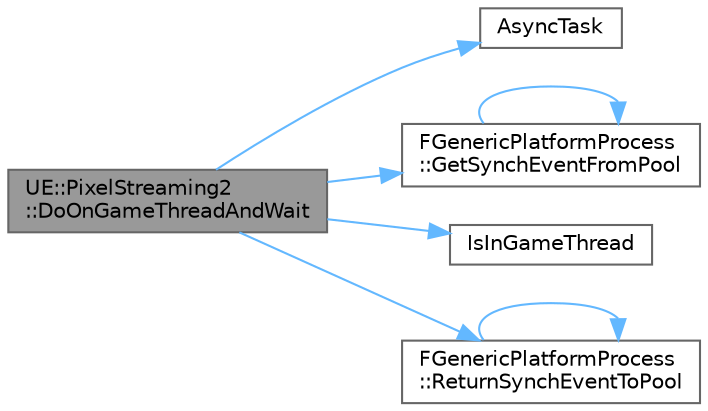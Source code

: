 digraph "UE::PixelStreaming2::DoOnGameThreadAndWait"
{
 // INTERACTIVE_SVG=YES
 // LATEX_PDF_SIZE
  bgcolor="transparent";
  edge [fontname=Helvetica,fontsize=10,labelfontname=Helvetica,labelfontsize=10];
  node [fontname=Helvetica,fontsize=10,shape=box,height=0.2,width=0.4];
  rankdir="LR";
  Node1 [id="Node000001",label="UE::PixelStreaming2\l::DoOnGameThreadAndWait",height=0.2,width=0.4,color="gray40", fillcolor="grey60", style="filled", fontcolor="black",tooltip=" "];
  Node1 -> Node2 [id="edge1_Node000001_Node000002",color="steelblue1",style="solid",tooltip=" "];
  Node2 [id="Node000002",label="AsyncTask",height=0.2,width=0.4,color="grey40", fillcolor="white", style="filled",URL="$d7/ddf/Async_8h.html#af3f76dd19cc62493372e2036f155d99b",tooltip="Convenience function for executing code asynchronously on the Task Graph."];
  Node1 -> Node3 [id="edge2_Node000001_Node000003",color="steelblue1",style="solid",tooltip=" "];
  Node3 [id="Node000003",label="FGenericPlatformProcess\l::GetSynchEventFromPool",height=0.2,width=0.4,color="grey40", fillcolor="white", style="filled",URL="$d6/d6d/structFGenericPlatformProcess.html#a2af60d0cbc8aaefc979d52dc082d4c59",tooltip="Gets an event from the pool or creates a new one if necessary."];
  Node3 -> Node3 [id="edge3_Node000003_Node000003",color="steelblue1",style="solid",tooltip=" "];
  Node1 -> Node4 [id="edge4_Node000001_Node000004",color="steelblue1",style="solid",tooltip=" "];
  Node4 [id="Node000004",label="IsInGameThread",height=0.2,width=0.4,color="grey40", fillcolor="white", style="filled",URL="$d5/d8c/CoreGlobals_8h.html#aef9b701034d58fd883a90af440707365",tooltip=" "];
  Node1 -> Node5 [id="edge5_Node000001_Node000005",color="steelblue1",style="solid",tooltip=" "];
  Node5 [id="Node000005",label="FGenericPlatformProcess\l::ReturnSynchEventToPool",height=0.2,width=0.4,color="grey40", fillcolor="white", style="filled",URL="$d6/d6d/structFGenericPlatformProcess.html#af86844e5ee7ceec803384fd7c070aced",tooltip="Returns an event to the pool."];
  Node5 -> Node5 [id="edge6_Node000005_Node000005",color="steelblue1",style="solid",tooltip=" "];
}
